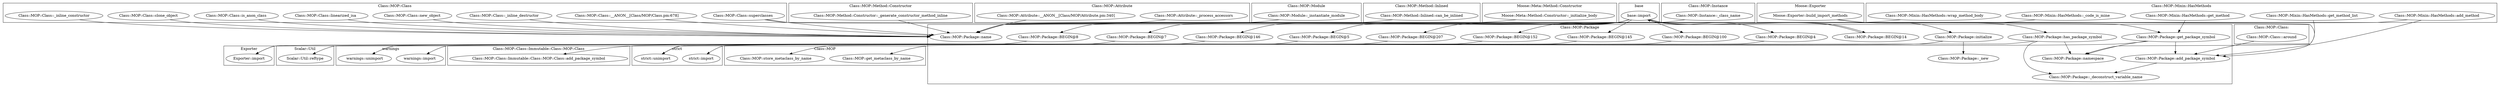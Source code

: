 digraph {
graph [overlap=false]
subgraph cluster_Class_MOP_Module {
	label="Class::MOP::Module";
	"Class::MOP::Module::_instantiate_module";
}
subgraph cluster_warnings {
	label="warnings";
	"warnings::unimport";
	"warnings::import";
}
subgraph cluster_Moose_Exporter {
	label="Moose::Exporter";
	"Moose::Exporter::build_import_methods";
}
subgraph cluster_Class_MOP_Mixin_HasMethods {
	label="Class::MOP::Mixin::HasMethods";
	"Class::MOP::Mixin::HasMethods::_code_is_mine";
	"Class::MOP::Mixin::HasMethods::add_method";
	"Class::MOP::Mixin::HasMethods::get_method_list";
	"Class::MOP::Mixin::HasMethods::wrap_method_body";
	"Class::MOP::Mixin::HasMethods::get_method";
}
subgraph cluster_Class_MOP_Method_Inlined {
	label="Class::MOP::Method::Inlined";
	"Class::MOP::Method::Inlined::can_be_inlined";
}
subgraph cluster_Moose_Meta_Method_Constructor {
	label="Moose::Meta::Method::Constructor";
	"Moose::Meta::Method::Constructor::_initialize_body";
}
subgraph cluster_Scalar_Util {
	label="Scalar::Util";
	"Scalar::Util::reftype";
}
subgraph cluster_base {
	label="base";
	"base::import";
}
subgraph cluster_strict {
	label="strict";
	"strict::import";
	"strict::unimport";
}
subgraph cluster_Class_MOP_Instance {
	label="Class::MOP::Instance";
	"Class::MOP::Instance::_class_name";
}
subgraph cluster_Class_MOP_Class {
	label="Class::MOP::Class";
	"Class::MOP::Class::linearized_isa";
	"Class::MOP::Class::is_anon_class";
	"Class::MOP::Class::clone_object";
	"Class::MOP::Class::_inline_constructor";
	"Class::MOP::Class::__ANON__[Class/MOP/Class.pm:678]";
	"Class::MOP::Class::superclasses";
	"Class::MOP::Class::_inline_destructor";
	"Class::MOP::Class::new_object";
}
subgraph cluster_Class_MOP {
	label="Class::MOP";
	"Class::MOP::store_metaclass_by_name";
	"Class::MOP::get_metaclass_by_name";
}
subgraph cluster_Class_MOP_Method_Constructor {
	label="Class::MOP::Method::Constructor";
	"Class::MOP::Method::Constructor::_generate_constructor_method_inline";
}
subgraph cluster_Exporter {
	label="Exporter";
	"Exporter::import";
}
subgraph cluster_Class_MOP_Class_Immutable_Class_MOP_Class {
	label="Class::MOP::Class::Immutable::Class::MOP::Class";
	"Class::MOP::Class::Immutable::Class::MOP::Class::add_package_symbol";
}
subgraph cluster_Class_MOP_Attribute {
	label="Class::MOP::Attribute";
	"Class::MOP::Attribute::_process_accessors";
	"Class::MOP::Attribute::__ANON__[Class/MOP/Attribute.pm:340]";
}
subgraph cluster_Class_MOP_Class_ {
	label="Class::MOP::Class:";
	"Class::MOP::Class:::around";
}
subgraph cluster_Class_MOP_Package {
	label="Class::MOP::Package";
	"Class::MOP::Package::namespace";
	"Class::MOP::Package::get_package_symbol";
	"Class::MOP::Package::BEGIN@207";
	"Class::MOP::Package::_deconstruct_variable_name";
	"Class::MOP::Package::initialize";
	"Class::MOP::Package::BEGIN@8";
	"Class::MOP::Package::BEGIN@100";
	"Class::MOP::Package::has_package_symbol";
	"Class::MOP::Package::BEGIN@152";
	"Class::MOP::Package::BEGIN@145";
	"Class::MOP::Package::_new";
	"Class::MOP::Package::BEGIN@7";
	"Class::MOP::Package::BEGIN@5";
	"Class::MOP::Package::add_package_symbol";
	"Class::MOP::Package::name";
	"Class::MOP::Package::BEGIN@14";
	"Class::MOP::Package::BEGIN@146";
	"Class::MOP::Package::BEGIN@4";
}
"Class::MOP::Mixin::HasMethods::get_method_list" -> "Class::MOP::Package::namespace";
"Class::MOP::Package::get_package_symbol" -> "Class::MOP::Package::namespace";
"Class::MOP::Package::has_package_symbol" -> "Class::MOP::Package::namespace";
"base::import" -> "Class::MOP::Package::BEGIN@100";
"base::import" -> "Class::MOP::Package::BEGIN@145";
"base::import" -> "Class::MOP::Package::BEGIN@7";
"Class::MOP::Package::BEGIN@7" -> "Exporter::import";
"Class::MOP::Package::BEGIN@8" -> "Exporter::import";
"Class::MOP::Package::BEGIN@146" -> "warnings::unimport";
"base::import" -> "Class::MOP::Package::BEGIN@207";
"base::import" -> "Class::MOP::Package::BEGIN@8";
"Class::MOP::Package::initialize" -> "Class::MOP::store_metaclass_by_name";
"base::import" -> "Class::MOP::Package::BEGIN@152";
"Class::MOP::Package::get_package_symbol" -> "Class::MOP::Class::Immutable::Class::MOP::Class::add_package_symbol";
"Class::MOP::Package::add_package_symbol" -> "Class::MOP::Package::_deconstruct_variable_name";
"Class::MOP::Package::has_package_symbol" -> "Class::MOP::Package::_deconstruct_variable_name";
"Moose::Exporter::build_import_methods" -> "Class::MOP::Package::initialize";
"base::import" -> "Class::MOP::Package::BEGIN@5";
"Moose::Exporter::build_import_methods" -> "Class::MOP::Package::has_package_symbol";
"Class::MOP::Mixin::HasMethods::add_method" -> "Class::MOP::Package::add_package_symbol";
"Class::MOP::Package::get_package_symbol" -> "Class::MOP::Package::add_package_symbol";
"Class::MOP::Class:::around" -> "Class::MOP::Package::add_package_symbol";
"Moose::Exporter::build_import_methods" -> "Class::MOP::Package::add_package_symbol";
"Class::MOP::Package::has_package_symbol" -> "Scalar::Util::reftype";
"base::import" -> "Class::MOP::Package::BEGIN@146";
"Class::MOP::Package::BEGIN@207" -> "strict::unimport";
"Class::MOP::Package::BEGIN@100" -> "strict::unimport";
"Class::MOP::Package::BEGIN@152" -> "strict::unimport";
"Class::MOP::Package::BEGIN@145" -> "strict::unimport";
"Class::MOP::Package::BEGIN@14" -> "base::import";
"Class::MOP::Package::BEGIN@5" -> "warnings::import";
"Class::MOP::Class::superclasses" -> "Class::MOP::Package::get_package_symbol";
"Class::MOP::Mixin::HasMethods::get_method" -> "Class::MOP::Package::get_package_symbol";
"Class::MOP::Package::initialize" -> "Class::MOP::get_metaclass_by_name";
"Class::MOP::Package::initialize" -> "Class::MOP::Package::_new";
"Class::MOP::Class::linearized_isa" -> "Class::MOP::Package::name";
"Moose::Meta::Method::Constructor::_initialize_body" -> "Class::MOP::Package::name";
"Class::MOP::Instance::_class_name" -> "Class::MOP::Package::name";
"Class::MOP::Class::clone_object" -> "Class::MOP::Package::name";
"Class::MOP::Class::is_anon_class" -> "Class::MOP::Package::name";
"Class::MOP::Class::_inline_constructor" -> "Class::MOP::Package::name";
"Class::MOP::Module::_instantiate_module" -> "Class::MOP::Package::name";
"Class::MOP::Attribute::__ANON__[Class/MOP/Attribute.pm:340]" -> "Class::MOP::Package::name";
"Class::MOP::Class::_inline_destructor" -> "Class::MOP::Package::name";
"Class::MOP::Mixin::HasMethods::wrap_method_body" -> "Class::MOP::Package::name";
"Class::MOP::Attribute::_process_accessors" -> "Class::MOP::Package::name";
"Class::MOP::Method::Constructor::_generate_constructor_method_inline" -> "Class::MOP::Package::name";
"Class::MOP::Mixin::HasMethods::_code_is_mine" -> "Class::MOP::Package::name";
"Class::MOP::Class::__ANON__[Class/MOP/Class.pm:678]" -> "Class::MOP::Package::name";
"Class::MOP::Mixin::HasMethods::add_method" -> "Class::MOP::Package::name";
"Class::MOP::Class::superclasses" -> "Class::MOP::Package::name";
"Class::MOP::Method::Inlined::can_be_inlined" -> "Class::MOP::Package::name";
"Class::MOP::Class::new_object" -> "Class::MOP::Package::name";
"base::import" -> "Class::MOP::Package::BEGIN@14";
"Class::MOP::Package::BEGIN@4" -> "strict::import";
"base::import" -> "Class::MOP::Package::BEGIN@4";
}
